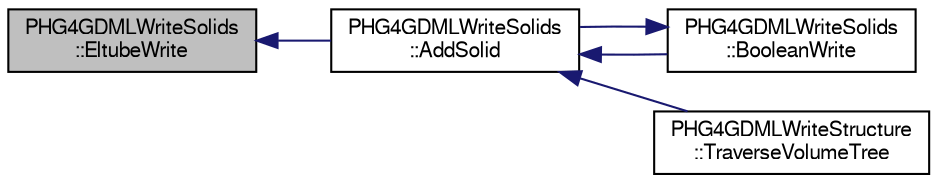 digraph "PHG4GDMLWriteSolids::EltubeWrite"
{
  bgcolor="transparent";
  edge [fontname="FreeSans",fontsize="10",labelfontname="FreeSans",labelfontsize="10"];
  node [fontname="FreeSans",fontsize="10",shape=record];
  rankdir="LR";
  Node1 [label="PHG4GDMLWriteSolids\l::EltubeWrite",height=0.2,width=0.4,color="black", fillcolor="grey75", style="filled" fontcolor="black"];
  Node1 -> Node2 [dir="back",color="midnightblue",fontsize="10",style="solid",fontname="FreeSans"];
  Node2 [label="PHG4GDMLWriteSolids\l::AddSolid",height=0.2,width=0.4,color="black",URL="$d0/d94/classPHG4GDMLWriteSolids.html#ae96019d064cee9517bad4aea85bd94e9"];
  Node2 -> Node3 [dir="back",color="midnightblue",fontsize="10",style="solid",fontname="FreeSans"];
  Node3 [label="PHG4GDMLWriteSolids\l::BooleanWrite",height=0.2,width=0.4,color="black",URL="$d0/d94/classPHG4GDMLWriteSolids.html#acaa5a680bf366ae99a07faf07f4cbf7c"];
  Node3 -> Node2 [dir="back",color="midnightblue",fontsize="10",style="solid",fontname="FreeSans"];
  Node2 -> Node4 [dir="back",color="midnightblue",fontsize="10",style="solid",fontname="FreeSans"];
  Node4 [label="PHG4GDMLWriteStructure\l::TraverseVolumeTree",height=0.2,width=0.4,color="black",URL="$d2/d72/classPHG4GDMLWriteStructure.html#a957c6f2d283732660e3eb9c41b982048"];
}
